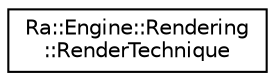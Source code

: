 digraph "Graphical Class Hierarchy"
{
 // INTERACTIVE_SVG=YES
 // LATEX_PDF_SIZE
  edge [fontname="Helvetica",fontsize="10",labelfontname="Helvetica",labelfontsize="10"];
  node [fontname="Helvetica",fontsize="10",shape=record];
  rankdir="LR";
  Node0 [label="Ra::Engine::Rendering\l::RenderTechnique",height=0.2,width=0.4,color="black", fillcolor="white", style="filled",URL="$classRa_1_1Engine_1_1Rendering_1_1RenderTechnique.html",tooltip=" "];
}
